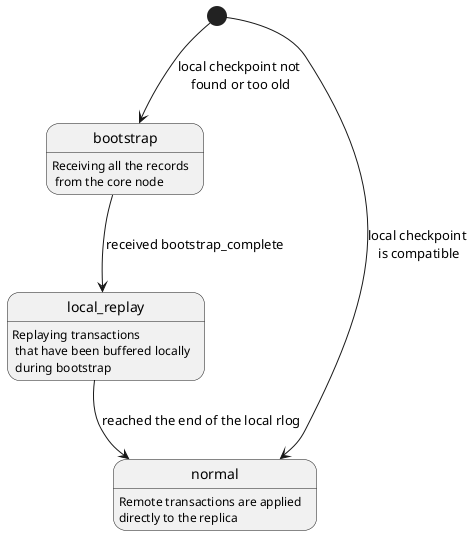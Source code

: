 @startuml

bootstrap: Receiving all the records\n from the core node
local_replay: Replaying transactions\n that have been buffered locally\n during bootstrap
normal: Remote transactions are applied\ndirectly to the replica

[*] --> bootstrap : local checkpoint not\n found or too old
[*] --> normal : local checkpoint\n is compatible
bootstrap --> local_replay : received bootstrap_complete
local_replay --> normal : reached the end of the local rlog

@enduml
